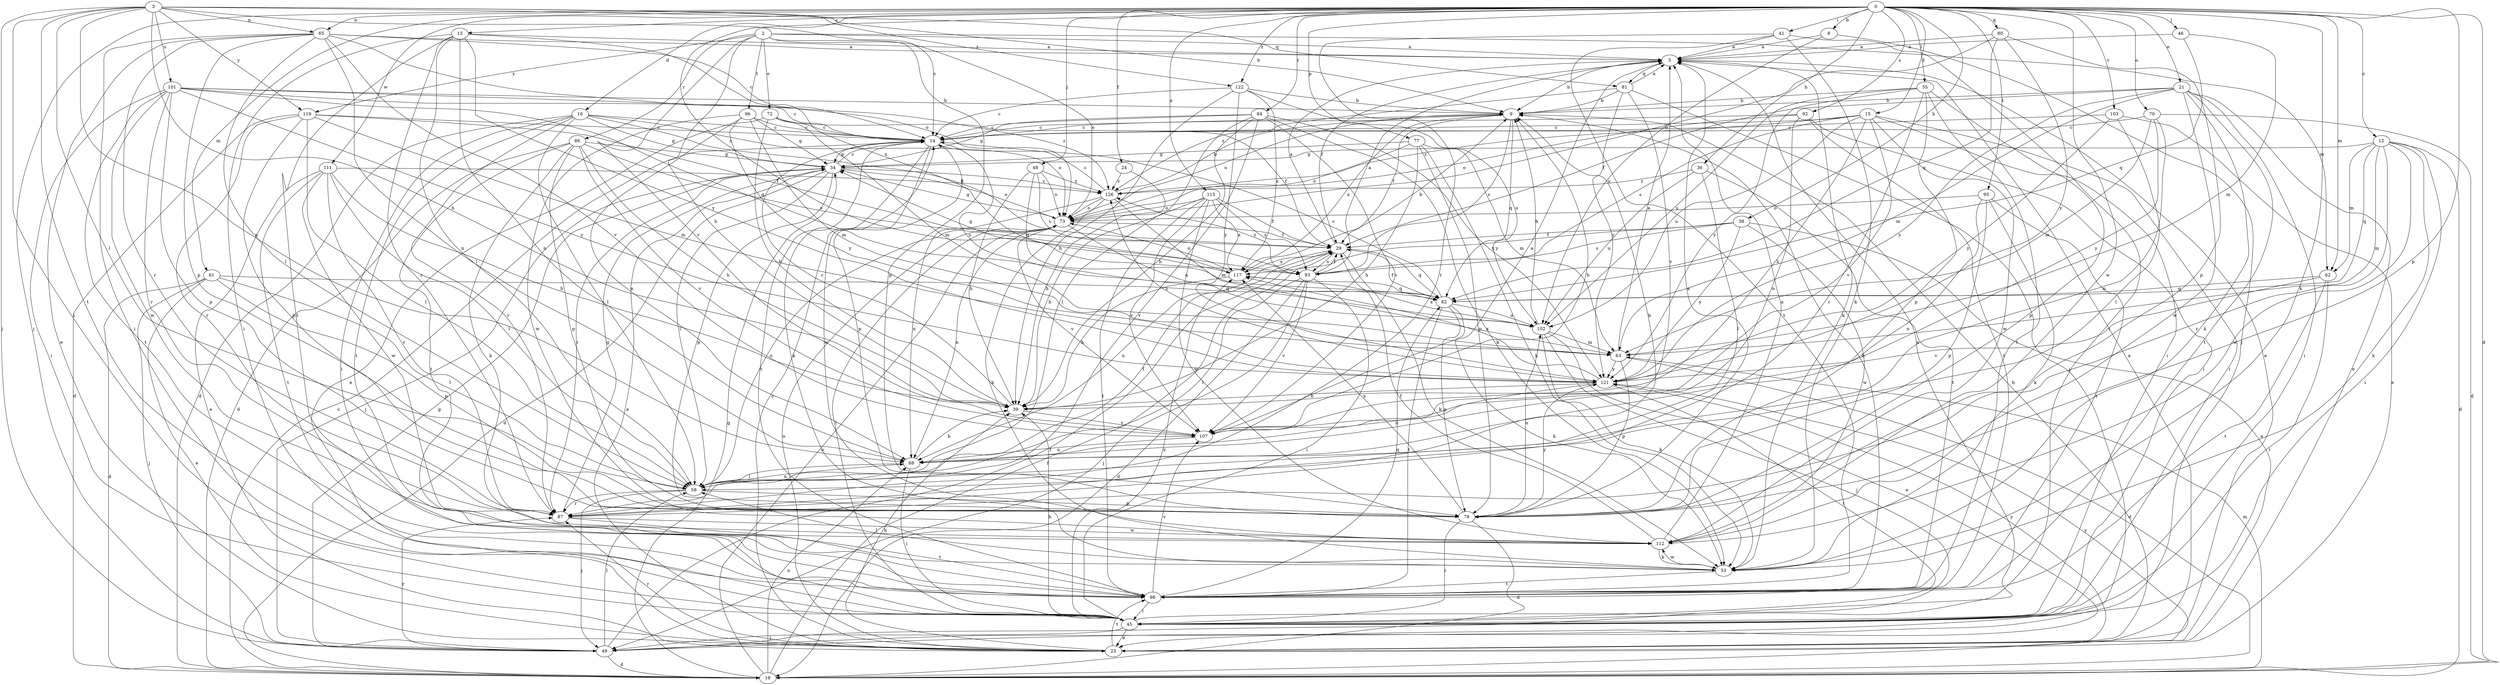 strict digraph  {
0;
2;
3;
5;
8;
9;
12;
13;
14;
15;
16;
18;
21;
23;
24;
29;
34;
36;
38;
39;
41;
45;
46;
48;
49;
53;
55;
58;
61;
62;
63;
65;
68;
70;
72;
73;
77;
78;
80;
81;
82;
84;
86;
87;
92;
93;
95;
96;
98;
101;
102;
103;
107;
111;
112;
115;
117;
119;
121;
122;
126;
0 -> 8  [label=b];
0 -> 12  [label=c];
0 -> 13  [label=c];
0 -> 15  [label=d];
0 -> 16  [label=d];
0 -> 18  [label=d];
0 -> 21  [label=e];
0 -> 24  [label=f];
0 -> 36  [label=h];
0 -> 38  [label=h];
0 -> 41  [label=i];
0 -> 46  [label=j];
0 -> 48  [label=j];
0 -> 49  [label=j];
0 -> 53  [label=k];
0 -> 55  [label=l];
0 -> 61  [label=m];
0 -> 62  [label=m];
0 -> 65  [label=n];
0 -> 70  [label=o];
0 -> 77  [label=p];
0 -> 78  [label=p];
0 -> 80  [label=q];
0 -> 84  [label=r];
0 -> 92  [label=s];
0 -> 93  [label=s];
0 -> 95  [label=t];
0 -> 103  [label=v];
0 -> 111  [label=w];
0 -> 112  [label=w];
0 -> 115  [label=x];
0 -> 122  [label=z];
2 -> 5  [label=a];
2 -> 39  [label=h];
2 -> 62  [label=m];
2 -> 72  [label=o];
2 -> 73  [label=o];
2 -> 78  [label=p];
2 -> 86  [label=r];
2 -> 96  [label=t];
2 -> 107  [label=v];
2 -> 119  [label=y];
3 -> 9  [label=b];
3 -> 14  [label=c];
3 -> 39  [label=h];
3 -> 45  [label=i];
3 -> 49  [label=j];
3 -> 58  [label=l];
3 -> 65  [label=n];
3 -> 68  [label=n];
3 -> 81  [label=q];
3 -> 98  [label=t];
3 -> 101  [label=u];
3 -> 119  [label=y];
3 -> 122  [label=z];
5 -> 9  [label=b];
5 -> 23  [label=e];
5 -> 29  [label=f];
5 -> 53  [label=k];
5 -> 81  [label=q];
8 -> 5  [label=a];
8 -> 49  [label=j];
8 -> 102  [label=u];
9 -> 14  [label=c];
9 -> 29  [label=f];
9 -> 73  [label=o];
9 -> 82  [label=q];
9 -> 93  [label=s];
9 -> 117  [label=x];
12 -> 18  [label=d];
12 -> 34  [label=g];
12 -> 45  [label=i];
12 -> 53  [label=k];
12 -> 62  [label=m];
12 -> 63  [label=m];
12 -> 82  [label=q];
12 -> 87  [label=r];
12 -> 112  [label=w];
13 -> 5  [label=a];
13 -> 45  [label=i];
13 -> 58  [label=l];
13 -> 68  [label=n];
13 -> 87  [label=r];
13 -> 98  [label=t];
13 -> 117  [label=x];
13 -> 121  [label=y];
14 -> 34  [label=g];
14 -> 53  [label=k];
14 -> 78  [label=p];
14 -> 98  [label=t];
14 -> 102  [label=u];
14 -> 112  [label=w];
15 -> 14  [label=c];
15 -> 39  [label=h];
15 -> 45  [label=i];
15 -> 78  [label=p];
15 -> 93  [label=s];
15 -> 102  [label=u];
15 -> 107  [label=v];
15 -> 112  [label=w];
15 -> 126  [label=z];
16 -> 14  [label=c];
16 -> 18  [label=d];
16 -> 29  [label=f];
16 -> 34  [label=g];
16 -> 45  [label=i];
16 -> 58  [label=l];
16 -> 73  [label=o];
16 -> 87  [label=r];
16 -> 98  [label=t];
18 -> 14  [label=c];
18 -> 29  [label=f];
18 -> 34  [label=g];
18 -> 63  [label=m];
18 -> 68  [label=n];
18 -> 73  [label=o];
18 -> 121  [label=y];
21 -> 9  [label=b];
21 -> 23  [label=e];
21 -> 29  [label=f];
21 -> 45  [label=i];
21 -> 53  [label=k];
21 -> 63  [label=m];
21 -> 98  [label=t];
21 -> 112  [label=w];
21 -> 121  [label=y];
23 -> 5  [label=a];
23 -> 9  [label=b];
23 -> 14  [label=c];
23 -> 39  [label=h];
23 -> 73  [label=o];
23 -> 87  [label=r];
23 -> 98  [label=t];
23 -> 121  [label=y];
24 -> 39  [label=h];
24 -> 126  [label=z];
29 -> 5  [label=a];
29 -> 53  [label=k];
29 -> 68  [label=n];
29 -> 82  [label=q];
29 -> 93  [label=s];
29 -> 117  [label=x];
34 -> 14  [label=c];
34 -> 18  [label=d];
34 -> 23  [label=e];
34 -> 49  [label=j];
34 -> 58  [label=l];
34 -> 73  [label=o];
34 -> 78  [label=p];
34 -> 87  [label=r];
34 -> 126  [label=z];
36 -> 58  [label=l];
36 -> 98  [label=t];
36 -> 102  [label=u];
36 -> 126  [label=z];
38 -> 23  [label=e];
38 -> 29  [label=f];
38 -> 93  [label=s];
38 -> 112  [label=w];
38 -> 117  [label=x];
38 -> 121  [label=y];
39 -> 14  [label=c];
39 -> 107  [label=v];
41 -> 5  [label=a];
41 -> 45  [label=i];
41 -> 53  [label=k];
41 -> 87  [label=r];
41 -> 98  [label=t];
45 -> 5  [label=a];
45 -> 23  [label=e];
45 -> 39  [label=h];
45 -> 49  [label=j];
45 -> 117  [label=x];
46 -> 5  [label=a];
46 -> 63  [label=m];
46 -> 82  [label=q];
48 -> 39  [label=h];
48 -> 73  [label=o];
48 -> 82  [label=q];
48 -> 93  [label=s];
48 -> 126  [label=z];
49 -> 18  [label=d];
49 -> 29  [label=f];
49 -> 34  [label=g];
49 -> 58  [label=l];
49 -> 87  [label=r];
53 -> 58  [label=l];
53 -> 98  [label=t];
53 -> 112  [label=w];
55 -> 9  [label=b];
55 -> 45  [label=i];
55 -> 78  [label=p];
55 -> 87  [label=r];
55 -> 98  [label=t];
55 -> 102  [label=u];
55 -> 121  [label=y];
58 -> 29  [label=f];
58 -> 49  [label=j];
58 -> 68  [label=n];
58 -> 73  [label=o];
58 -> 78  [label=p];
58 -> 87  [label=r];
61 -> 18  [label=d];
61 -> 23  [label=e];
61 -> 49  [label=j];
61 -> 58  [label=l];
61 -> 78  [label=p];
61 -> 82  [label=q];
62 -> 45  [label=i];
62 -> 82  [label=q];
62 -> 98  [label=t];
62 -> 107  [label=v];
63 -> 5  [label=a];
63 -> 18  [label=d];
63 -> 78  [label=p];
63 -> 121  [label=y];
65 -> 5  [label=a];
65 -> 14  [label=c];
65 -> 23  [label=e];
65 -> 45  [label=i];
65 -> 58  [label=l];
65 -> 68  [label=n];
65 -> 73  [label=o];
65 -> 78  [label=p];
65 -> 87  [label=r];
65 -> 107  [label=v];
68 -> 39  [label=h];
68 -> 45  [label=i];
68 -> 58  [label=l];
70 -> 14  [label=c];
70 -> 18  [label=d];
70 -> 63  [label=m];
70 -> 68  [label=n];
70 -> 121  [label=y];
72 -> 14  [label=c];
72 -> 23  [label=e];
72 -> 29  [label=f];
72 -> 39  [label=h];
72 -> 63  [label=m];
73 -> 29  [label=f];
73 -> 34  [label=g];
73 -> 45  [label=i];
73 -> 68  [label=n];
73 -> 102  [label=u];
73 -> 107  [label=v];
77 -> 34  [label=g];
77 -> 39  [label=h];
77 -> 53  [label=k];
77 -> 63  [label=m];
77 -> 73  [label=o];
77 -> 78  [label=p];
78 -> 5  [label=a];
78 -> 18  [label=d];
78 -> 45  [label=i];
78 -> 102  [label=u];
78 -> 117  [label=x];
78 -> 121  [label=y];
80 -> 5  [label=a];
80 -> 73  [label=o];
80 -> 78  [label=p];
80 -> 82  [label=q];
80 -> 121  [label=y];
81 -> 5  [label=a];
81 -> 9  [label=b];
81 -> 49  [label=j];
81 -> 107  [label=v];
81 -> 121  [label=y];
81 -> 126  [label=z];
82 -> 14  [label=c];
82 -> 29  [label=f];
82 -> 53  [label=k];
82 -> 78  [label=p];
82 -> 98  [label=t];
82 -> 102  [label=u];
84 -> 14  [label=c];
84 -> 34  [label=g];
84 -> 39  [label=h];
84 -> 53  [label=k];
84 -> 58  [label=l];
84 -> 87  [label=r];
84 -> 107  [label=v];
84 -> 121  [label=y];
86 -> 18  [label=d];
86 -> 34  [label=g];
86 -> 39  [label=h];
86 -> 53  [label=k];
86 -> 78  [label=p];
86 -> 93  [label=s];
86 -> 98  [label=t];
86 -> 107  [label=v];
87 -> 9  [label=b];
87 -> 34  [label=g];
87 -> 98  [label=t];
87 -> 112  [label=w];
92 -> 14  [label=c];
92 -> 45  [label=i];
92 -> 68  [label=n];
92 -> 73  [label=o];
92 -> 98  [label=t];
93 -> 5  [label=a];
93 -> 18  [label=d];
93 -> 29  [label=f];
93 -> 45  [label=i];
93 -> 49  [label=j];
93 -> 58  [label=l];
93 -> 107  [label=v];
93 -> 126  [label=z];
95 -> 53  [label=k];
95 -> 68  [label=n];
95 -> 73  [label=o];
95 -> 78  [label=p];
95 -> 98  [label=t];
96 -> 14  [label=c];
96 -> 34  [label=g];
96 -> 63  [label=m];
96 -> 68  [label=n];
96 -> 112  [label=w];
96 -> 121  [label=y];
98 -> 9  [label=b];
98 -> 45  [label=i];
98 -> 82  [label=q];
98 -> 107  [label=v];
101 -> 9  [label=b];
101 -> 14  [label=c];
101 -> 45  [label=i];
101 -> 78  [label=p];
101 -> 82  [label=q];
101 -> 87  [label=r];
101 -> 98  [label=t];
101 -> 112  [label=w];
101 -> 121  [label=y];
101 -> 126  [label=z];
102 -> 9  [label=b];
102 -> 23  [label=e];
102 -> 49  [label=j];
102 -> 53  [label=k];
102 -> 63  [label=m];
102 -> 117  [label=x];
103 -> 14  [label=c];
103 -> 23  [label=e];
103 -> 58  [label=l];
103 -> 121  [label=y];
107 -> 5  [label=a];
107 -> 9  [label=b];
107 -> 68  [label=n];
111 -> 23  [label=e];
111 -> 39  [label=h];
111 -> 58  [label=l];
111 -> 87  [label=r];
111 -> 98  [label=t];
111 -> 112  [label=w];
111 -> 126  [label=z];
112 -> 5  [label=a];
112 -> 29  [label=f];
112 -> 53  [label=k];
115 -> 29  [label=f];
115 -> 39  [label=h];
115 -> 73  [label=o];
115 -> 93  [label=s];
115 -> 98  [label=t];
115 -> 107  [label=v];
115 -> 112  [label=w];
115 -> 117  [label=x];
117 -> 9  [label=b];
117 -> 34  [label=g];
117 -> 39  [label=h];
117 -> 73  [label=o];
117 -> 82  [label=q];
119 -> 14  [label=c];
119 -> 18  [label=d];
119 -> 29  [label=f];
119 -> 58  [label=l];
119 -> 63  [label=m];
119 -> 78  [label=p];
119 -> 87  [label=r];
121 -> 39  [label=h];
121 -> 45  [label=i];
121 -> 68  [label=n];
121 -> 117  [label=x];
121 -> 126  [label=z];
122 -> 9  [label=b];
122 -> 14  [label=c];
122 -> 39  [label=h];
122 -> 102  [label=u];
122 -> 117  [label=x];
122 -> 121  [label=y];
126 -> 9  [label=b];
126 -> 14  [label=c];
126 -> 53  [label=k];
126 -> 63  [label=m];
126 -> 68  [label=n];
126 -> 73  [label=o];
}

